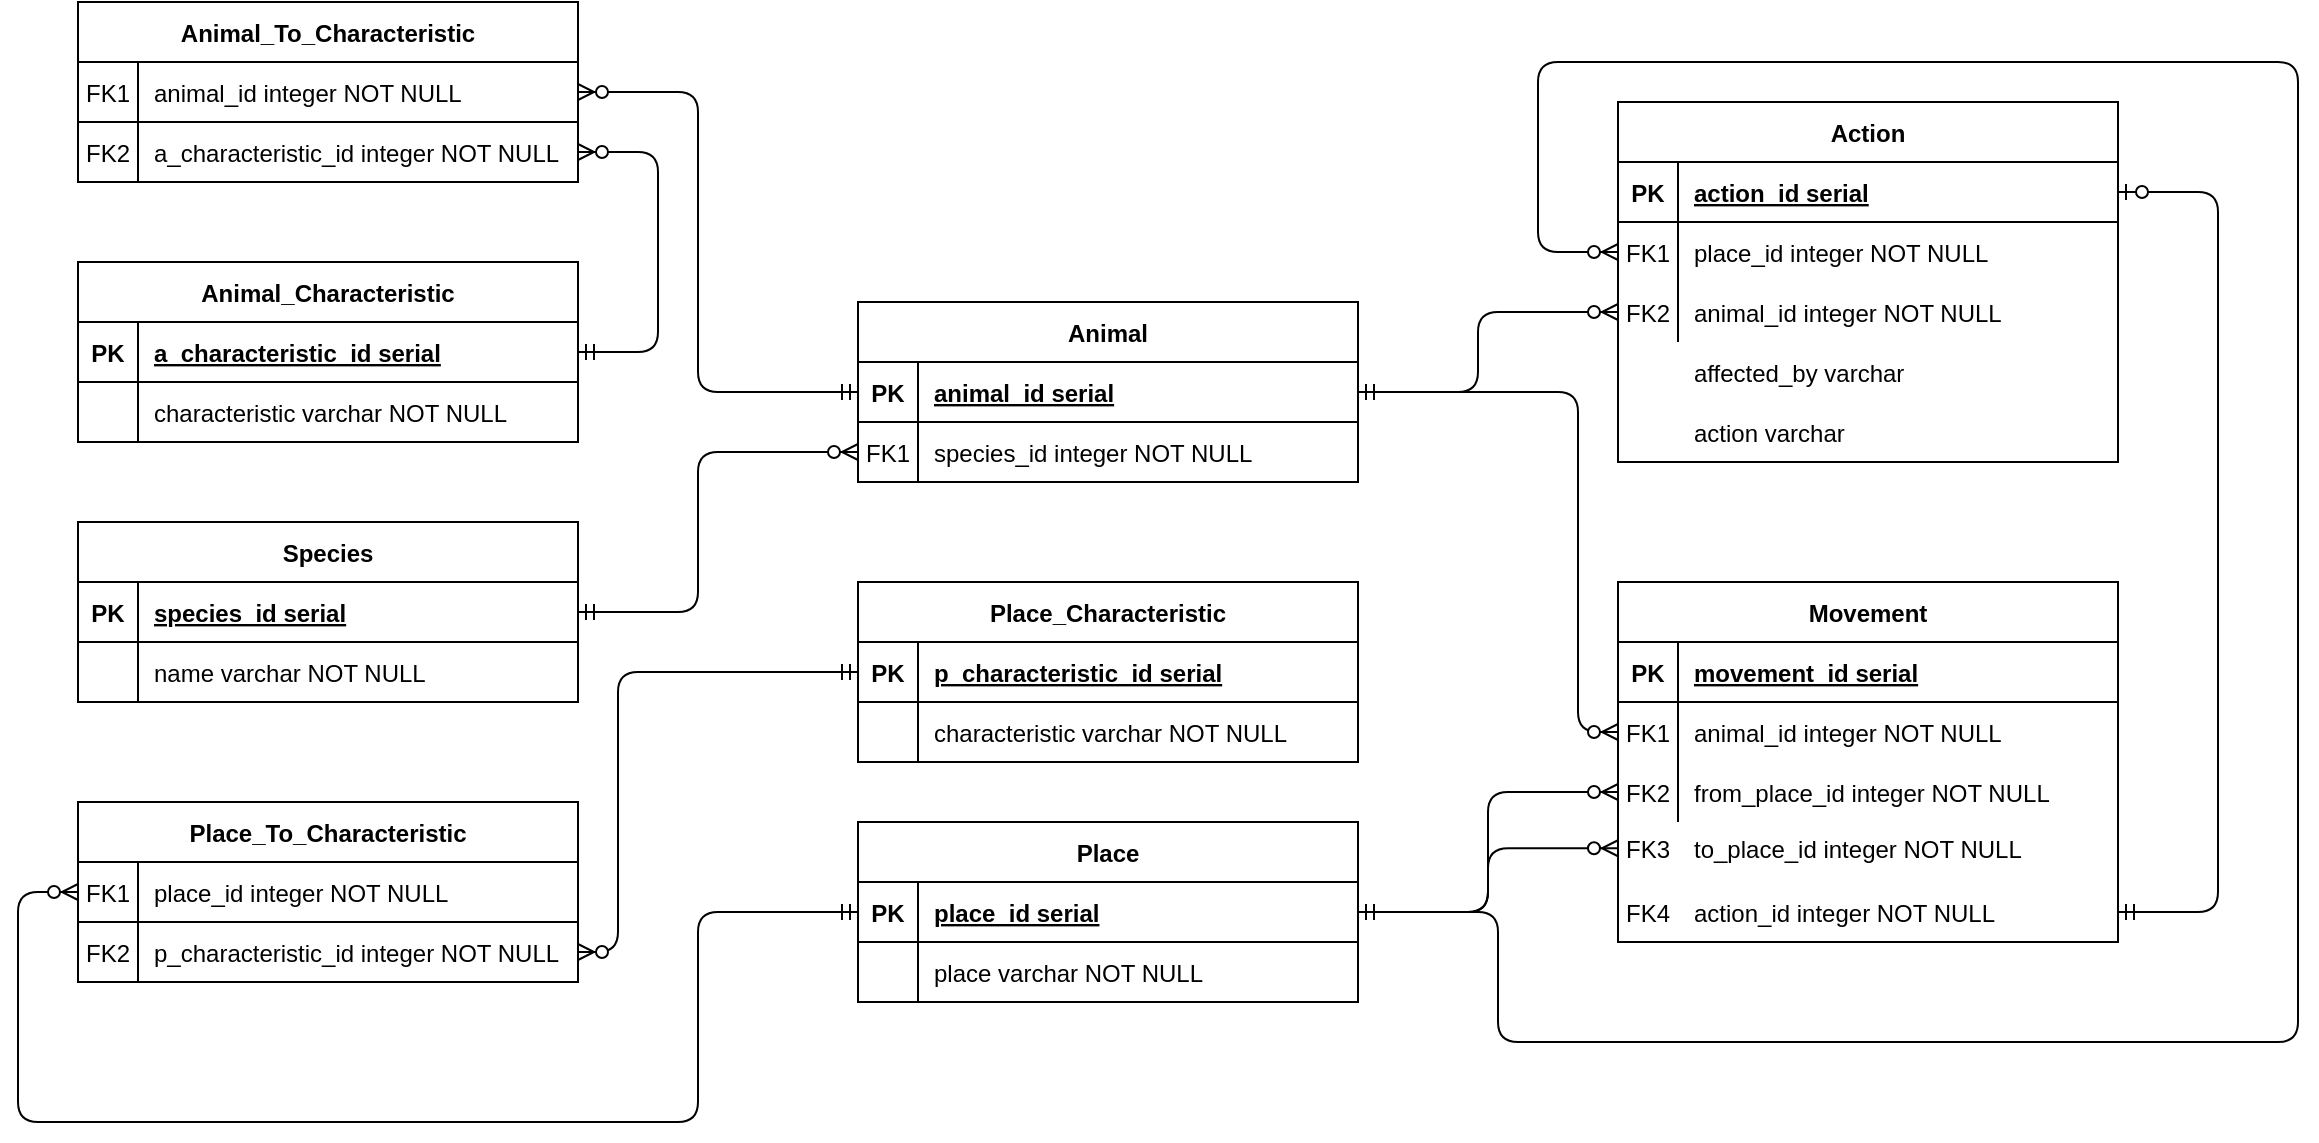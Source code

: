 <mxfile version="14.1.2" type="device"><diagram id="R2lEEEUBdFMjLlhIrx00" name="Page-1"><mxGraphModel dx="1186" dy="795" grid="1" gridSize="10" guides="1" tooltips="1" connect="1" arrows="1" fold="1" page="1" pageScale="1" pageWidth="850" pageHeight="1100" math="0" shadow="0" extFonts="Permanent Marker^https://fonts.googleapis.com/css?family=Permanent+Marker"><root><mxCell id="0"/><mxCell id="1" parent="0"/><mxCell id="C-vyLk0tnHw3VtMMgP7b-1" value="" style="edgeStyle=elbowEdgeStyle;endArrow=ERzeroToMany;startArrow=ERmandOne;endFill=1;startFill=0;" parent="1" source="C-vyLk0tnHw3VtMMgP7b-24" target="C-vyLk0tnHw3VtMMgP7b-6" edge="1"><mxGeometry width="100" height="100" relative="1" as="geometry"><mxPoint x="340" y="720" as="sourcePoint"/><mxPoint x="440" y="620" as="targetPoint"/><Array as="points"><mxPoint x="360" y="300"/></Array></mxGeometry></mxCell><mxCell id="VIDRpoivAp7pqc54edCs-44" value="" style="edgeStyle=elbowEdgeStyle;endArrow=ERzeroToMany;startArrow=ERmandOne;endFill=1;startFill=0;exitX=1;exitY=0.5;exitDx=0;exitDy=0;entryX=0;entryY=0.5;entryDx=0;entryDy=0;" parent="1" source="C-vyLk0tnHw3VtMMgP7b-3" target="VIDRpoivAp7pqc54edCs-38" edge="1"><mxGeometry width="100" height="100" relative="1" as="geometry"><mxPoint x="730" y="190" as="sourcePoint"/><mxPoint x="760" y="290" as="targetPoint"/><Array as="points"><mxPoint x="800" y="320"/></Array></mxGeometry></mxCell><mxCell id="VIDRpoivAp7pqc54edCs-47" value="" style="group" parent="1" vertex="1" connectable="0"><mxGeometry x="440" y="190" width="250" height="120" as="geometry"/></mxCell><mxCell id="VIDRpoivAp7pqc54edCs-46" value="" style="group" parent="VIDRpoivAp7pqc54edCs-47" vertex="1" connectable="0"><mxGeometry width="250.0" height="120" as="geometry"/></mxCell><mxCell id="VIDRpoivAp7pqc54edCs-45" value="" style="group" parent="VIDRpoivAp7pqc54edCs-46" vertex="1" connectable="0"><mxGeometry width="250.0" height="120" as="geometry"/></mxCell><mxCell id="C-vyLk0tnHw3VtMMgP7b-2" value="Animal" style="shape=table;startSize=30;container=1;collapsible=1;childLayout=tableLayout;fixedRows=1;rowLines=0;fontStyle=1;align=center;resizeLast=1;" parent="VIDRpoivAp7pqc54edCs-45" vertex="1"><mxGeometry width="250.0" height="90" as="geometry"/></mxCell><mxCell id="C-vyLk0tnHw3VtMMgP7b-3" value="" style="shape=partialRectangle;collapsible=0;dropTarget=0;pointerEvents=0;fillColor=none;points=[[0,0.5],[1,0.5]];portConstraint=eastwest;top=0;left=0;right=0;bottom=1;" parent="C-vyLk0tnHw3VtMMgP7b-2" vertex="1"><mxGeometry y="30" width="250.0" height="30" as="geometry"/></mxCell><mxCell id="C-vyLk0tnHw3VtMMgP7b-4" value="PK" style="shape=partialRectangle;overflow=hidden;connectable=0;fillColor=none;top=0;left=0;bottom=0;right=0;fontStyle=1;" parent="C-vyLk0tnHw3VtMMgP7b-3" vertex="1"><mxGeometry width="30" height="30" as="geometry"/></mxCell><mxCell id="C-vyLk0tnHw3VtMMgP7b-5" value="animal_id serial" style="shape=partialRectangle;overflow=hidden;connectable=0;fillColor=none;top=0;left=0;bottom=0;right=0;align=left;spacingLeft=6;fontStyle=5;" parent="C-vyLk0tnHw3VtMMgP7b-3" vertex="1"><mxGeometry x="30" width="220.0" height="30" as="geometry"/></mxCell><mxCell id="C-vyLk0tnHw3VtMMgP7b-6" value="" style="shape=partialRectangle;collapsible=0;dropTarget=0;pointerEvents=0;fillColor=none;points=[[0,0.5],[1,0.5]];portConstraint=eastwest;top=0;left=0;right=0;bottom=0;" parent="C-vyLk0tnHw3VtMMgP7b-2" vertex="1"><mxGeometry y="60" width="250.0" height="30" as="geometry"/></mxCell><mxCell id="C-vyLk0tnHw3VtMMgP7b-7" value="FK1" style="shape=partialRectangle;overflow=hidden;connectable=0;fillColor=none;top=0;left=0;bottom=0;right=0;" parent="C-vyLk0tnHw3VtMMgP7b-6" vertex="1"><mxGeometry width="30" height="30" as="geometry"/></mxCell><mxCell id="C-vyLk0tnHw3VtMMgP7b-8" value="species_id integer NOT NULL" style="shape=partialRectangle;overflow=hidden;connectable=0;fillColor=none;top=0;left=0;bottom=0;right=0;align=left;spacingLeft=6;" parent="C-vyLk0tnHw3VtMMgP7b-6" vertex="1"><mxGeometry x="30" width="220.0" height="30" as="geometry"/></mxCell><mxCell id="VIDRpoivAp7pqc54edCs-53" value="" style="group" parent="1" vertex="1" connectable="0"><mxGeometry x="820" y="330" width="250" height="200" as="geometry"/></mxCell><mxCell id="VIDRpoivAp7pqc54edCs-34" value="Movement" style="shape=table;startSize=30;container=1;collapsible=1;childLayout=tableLayout;fixedRows=1;rowLines=0;fontStyle=1;align=center;resizeLast=1;" parent="VIDRpoivAp7pqc54edCs-53" vertex="1"><mxGeometry width="250" height="180" as="geometry"/></mxCell><mxCell id="VIDRpoivAp7pqc54edCs-35" value="" style="shape=partialRectangle;collapsible=0;dropTarget=0;pointerEvents=0;fillColor=none;points=[[0,0.5],[1,0.5]];portConstraint=eastwest;top=0;left=0;right=0;bottom=1;" parent="VIDRpoivAp7pqc54edCs-34" vertex="1"><mxGeometry y="30" width="250" height="30" as="geometry"/></mxCell><mxCell id="VIDRpoivAp7pqc54edCs-36" value="PK" style="shape=partialRectangle;overflow=hidden;connectable=0;fillColor=none;top=0;left=0;bottom=0;right=0;fontStyle=1;" parent="VIDRpoivAp7pqc54edCs-35" vertex="1"><mxGeometry width="30" height="30" as="geometry"/></mxCell><mxCell id="VIDRpoivAp7pqc54edCs-37" value="movement_id serial" style="shape=partialRectangle;overflow=hidden;connectable=0;fillColor=none;top=0;left=0;bottom=0;right=0;align=left;spacingLeft=6;fontStyle=5;" parent="VIDRpoivAp7pqc54edCs-35" vertex="1"><mxGeometry x="30" width="220" height="30" as="geometry"/></mxCell><mxCell id="VIDRpoivAp7pqc54edCs-38" value="" style="shape=partialRectangle;collapsible=0;dropTarget=0;pointerEvents=0;fillColor=none;points=[[0,0.5],[1,0.5]];portConstraint=eastwest;top=0;left=0;right=0;bottom=0;" parent="VIDRpoivAp7pqc54edCs-34" vertex="1"><mxGeometry y="60" width="250" height="30" as="geometry"/></mxCell><mxCell id="VIDRpoivAp7pqc54edCs-39" value="FK1" style="shape=partialRectangle;overflow=hidden;connectable=0;fillColor=none;top=0;left=0;bottom=0;right=0;" parent="VIDRpoivAp7pqc54edCs-38" vertex="1"><mxGeometry width="30" height="30" as="geometry"/></mxCell><mxCell id="VIDRpoivAp7pqc54edCs-40" value="animal_id integer NOT NULL" style="shape=partialRectangle;overflow=hidden;connectable=0;fillColor=none;top=0;left=0;bottom=0;right=0;align=left;spacingLeft=6;" parent="VIDRpoivAp7pqc54edCs-38" vertex="1"><mxGeometry x="30" width="220" height="30" as="geometry"/></mxCell><mxCell id="VIDRpoivAp7pqc54edCs-41" value="" style="shape=partialRectangle;collapsible=0;dropTarget=0;pointerEvents=0;fillColor=none;points=[[0,0.5],[1,0.5]];portConstraint=eastwest;top=0;left=0;right=0;bottom=0;" parent="VIDRpoivAp7pqc54edCs-34" vertex="1"><mxGeometry y="90" width="250" height="30" as="geometry"/></mxCell><mxCell id="VIDRpoivAp7pqc54edCs-42" value="FK2" style="shape=partialRectangle;overflow=hidden;connectable=0;fillColor=none;top=0;left=0;bottom=0;right=0;" parent="VIDRpoivAp7pqc54edCs-41" vertex="1"><mxGeometry width="30" height="30" as="geometry"/></mxCell><mxCell id="VIDRpoivAp7pqc54edCs-43" value="from_place_id integer NOT NULL" style="shape=partialRectangle;overflow=hidden;connectable=0;fillColor=none;top=0;left=0;bottom=0;right=0;align=left;spacingLeft=6;" parent="VIDRpoivAp7pqc54edCs-41" vertex="1"><mxGeometry x="30" width="220" height="30" as="geometry"/></mxCell><mxCell id="VIDRpoivAp7pqc54edCs-57" value="" style="group" parent="VIDRpoivAp7pqc54edCs-53" vertex="1" connectable="0"><mxGeometry y="116.25" width="250" height="33.75" as="geometry"/></mxCell><mxCell id="VIDRpoivAp7pqc54edCs-52" value="" style="shape=partialRectangle;overflow=hidden;connectable=0;fillColor=none;top=0;left=0;bottom=0;right=0;align=left;spacingLeft=6;" parent="VIDRpoivAp7pqc54edCs-57" vertex="1"><mxGeometry x="30" width="220" height="33.75" as="geometry"/></mxCell><mxCell id="YUMsRJ_L7lV90eIa87UH-4" value="" style="shape=partialRectangle;collapsible=0;dropTarget=0;pointerEvents=0;fillColor=none;points=[[0,0.5],[1,0.5]];portConstraint=eastwest;top=0;left=0;right=0;bottom=0;" parent="VIDRpoivAp7pqc54edCs-57" vertex="1"><mxGeometry width="250" height="33.75" as="geometry"/></mxCell><mxCell id="YUMsRJ_L7lV90eIa87UH-5" value="FK3" style="shape=partialRectangle;overflow=hidden;connectable=0;fillColor=none;top=0;left=0;bottom=0;right=0;" parent="YUMsRJ_L7lV90eIa87UH-4" vertex="1"><mxGeometry width="30" height="33.75" as="geometry"/></mxCell><mxCell id="YUMsRJ_L7lV90eIa87UH-6" value="to_place_id integer NOT NULL" style="shape=partialRectangle;overflow=hidden;connectable=0;fillColor=none;top=0;left=0;bottom=0;right=0;align=left;spacingLeft=6;" parent="YUMsRJ_L7lV90eIa87UH-4" vertex="1"><mxGeometry x="30" width="220" height="33.75" as="geometry"/></mxCell><mxCell id="YUMsRJ_L7lV90eIa87UH-7" value="" style="group" parent="VIDRpoivAp7pqc54edCs-53" vertex="1" connectable="0"><mxGeometry y="150" width="250" height="30" as="geometry"/></mxCell><mxCell id="YUMsRJ_L7lV90eIa87UH-8" value="" style="shape=partialRectangle;overflow=hidden;connectable=0;fillColor=none;top=0;left=0;bottom=0;right=0;align=left;spacingLeft=6;" parent="YUMsRJ_L7lV90eIa87UH-7" vertex="1"><mxGeometry x="30" width="220" height="30" as="geometry"/></mxCell><mxCell id="YUMsRJ_L7lV90eIa87UH-9" value="" style="shape=partialRectangle;collapsible=0;dropTarget=0;pointerEvents=0;fillColor=none;points=[[0,0.5],[1,0.5]];portConstraint=eastwest;top=0;left=0;right=0;bottom=0;" parent="YUMsRJ_L7lV90eIa87UH-7" vertex="1"><mxGeometry width="250" height="30" as="geometry"/></mxCell><mxCell id="YUMsRJ_L7lV90eIa87UH-10" value="FK4" style="shape=partialRectangle;overflow=hidden;connectable=0;fillColor=none;top=0;left=0;bottom=0;right=0;" parent="YUMsRJ_L7lV90eIa87UH-9" vertex="1"><mxGeometry width="30" height="30" as="geometry"/></mxCell><mxCell id="YUMsRJ_L7lV90eIa87UH-11" value="action_id integer NOT NULL" style="shape=partialRectangle;overflow=hidden;connectable=0;fillColor=none;top=0;left=0;bottom=0;right=0;align=left;spacingLeft=6;" parent="YUMsRJ_L7lV90eIa87UH-9" vertex="1"><mxGeometry x="30" width="220" height="30" as="geometry"/></mxCell><mxCell id="VIDRpoivAp7pqc54edCs-55" value="" style="edgeStyle=elbowEdgeStyle;endArrow=ERzeroToMany;startArrow=ERmandOne;endFill=1;startFill=0;exitX=1;exitY=0.5;exitDx=0;exitDy=0;entryX=0;entryY=0.5;entryDx=0;entryDy=0;" parent="1" source="VIDRpoivAp7pqc54edCs-15" target="VIDRpoivAp7pqc54edCs-41" edge="1"><mxGeometry width="100" height="100" relative="1" as="geometry"><mxPoint x="730" y="410" as="sourcePoint"/><mxPoint x="840" y="530.0" as="targetPoint"/></mxGeometry></mxCell><mxCell id="VIDRpoivAp7pqc54edCs-56" value="" style="edgeStyle=elbowEdgeStyle;endArrow=ERzeroToMany;startArrow=ERmandOne;endFill=1;startFill=0;exitX=1;exitY=0.5;exitDx=0;exitDy=0;entryX=0;entryY=0.5;entryDx=0;entryDy=0;" parent="1" source="VIDRpoivAp7pqc54edCs-15" target="YUMsRJ_L7lV90eIa87UH-4" edge="1"><mxGeometry width="100" height="100" relative="1" as="geometry"><mxPoint x="700" y="375.0" as="sourcePoint"/><mxPoint x="800" y="310" as="targetPoint"/></mxGeometry></mxCell><mxCell id="VIDRpoivAp7pqc54edCs-1" value="Animal_To_Characteristic" style="shape=table;startSize=30;container=1;collapsible=1;childLayout=tableLayout;fixedRows=1;rowLines=0;fontStyle=1;align=center;resizeLast=1;fontSize=12;" parent="1" vertex="1"><mxGeometry x="50" y="40" width="250" height="90" as="geometry"/></mxCell><mxCell id="VIDRpoivAp7pqc54edCs-2" value="" style="shape=partialRectangle;collapsible=0;dropTarget=0;pointerEvents=0;fillColor=none;points=[[0,0.5],[1,0.5]];portConstraint=eastwest;top=0;left=0;right=0;bottom=1;" parent="VIDRpoivAp7pqc54edCs-1" vertex="1"><mxGeometry y="30" width="250" height="30" as="geometry"/></mxCell><mxCell id="VIDRpoivAp7pqc54edCs-3" value="FK1" style="shape=partialRectangle;overflow=hidden;connectable=0;fillColor=none;top=0;left=0;bottom=0;right=0;fontStyle=0;" parent="VIDRpoivAp7pqc54edCs-2" vertex="1"><mxGeometry width="30" height="30" as="geometry"/></mxCell><mxCell id="VIDRpoivAp7pqc54edCs-4" value="animal_id integer NOT NULL" style="shape=partialRectangle;overflow=hidden;connectable=0;fillColor=none;top=0;left=0;bottom=0;right=0;align=left;spacingLeft=6;fontStyle=0;" parent="VIDRpoivAp7pqc54edCs-2" vertex="1"><mxGeometry x="30" width="220" height="30" as="geometry"/></mxCell><mxCell id="VIDRpoivAp7pqc54edCs-5" value="" style="shape=partialRectangle;collapsible=0;dropTarget=0;pointerEvents=0;fillColor=none;points=[[0,0.5],[1,0.5]];portConstraint=eastwest;top=0;left=0;right=0;bottom=0;" parent="VIDRpoivAp7pqc54edCs-1" vertex="1"><mxGeometry y="60" width="250" height="30" as="geometry"/></mxCell><mxCell id="VIDRpoivAp7pqc54edCs-6" value="FK2" style="shape=partialRectangle;overflow=hidden;connectable=0;fillColor=none;top=0;left=0;bottom=0;right=0;" parent="VIDRpoivAp7pqc54edCs-5" vertex="1"><mxGeometry width="30" height="30" as="geometry"/></mxCell><mxCell id="VIDRpoivAp7pqc54edCs-7" value="a_characteristic_id integer NOT NULL" style="shape=partialRectangle;overflow=hidden;connectable=0;fillColor=none;top=0;left=0;bottom=0;right=0;align=left;spacingLeft=6;" parent="VIDRpoivAp7pqc54edCs-5" vertex="1"><mxGeometry x="30" width="220" height="30" as="geometry"/></mxCell><mxCell id="wjkkdb-Ymctrz7XaawtN-1" value="Animal_Characteristic" style="shape=table;startSize=30;container=1;collapsible=1;childLayout=tableLayout;fixedRows=1;rowLines=0;fontStyle=1;align=center;resizeLast=1;fontSize=12;" parent="1" vertex="1"><mxGeometry x="50" y="170" width="250" height="90" as="geometry"/></mxCell><mxCell id="wjkkdb-Ymctrz7XaawtN-2" value="" style="shape=partialRectangle;collapsible=0;dropTarget=0;pointerEvents=0;fillColor=none;points=[[0,0.5],[1,0.5]];portConstraint=eastwest;top=0;left=0;right=0;bottom=1;" parent="wjkkdb-Ymctrz7XaawtN-1" vertex="1"><mxGeometry y="30" width="250" height="30" as="geometry"/></mxCell><mxCell id="wjkkdb-Ymctrz7XaawtN-3" value="PK" style="shape=partialRectangle;overflow=hidden;connectable=0;fillColor=none;top=0;left=0;bottom=0;right=0;fontStyle=1;" parent="wjkkdb-Ymctrz7XaawtN-2" vertex="1"><mxGeometry width="30" height="30" as="geometry"/></mxCell><mxCell id="wjkkdb-Ymctrz7XaawtN-4" value="a_characteristic_id serial" style="shape=partialRectangle;overflow=hidden;connectable=0;fillColor=none;top=0;left=0;bottom=0;right=0;align=left;spacingLeft=6;fontStyle=5;" parent="wjkkdb-Ymctrz7XaawtN-2" vertex="1"><mxGeometry x="30" width="220" height="30" as="geometry"/></mxCell><mxCell id="wjkkdb-Ymctrz7XaawtN-5" value="" style="shape=partialRectangle;collapsible=0;dropTarget=0;pointerEvents=0;fillColor=none;points=[[0,0.5],[1,0.5]];portConstraint=eastwest;top=0;left=0;right=0;bottom=0;" parent="wjkkdb-Ymctrz7XaawtN-1" vertex="1"><mxGeometry y="60" width="250" height="30" as="geometry"/></mxCell><mxCell id="wjkkdb-Ymctrz7XaawtN-6" value="" style="shape=partialRectangle;overflow=hidden;connectable=0;fillColor=none;top=0;left=0;bottom=0;right=0;" parent="wjkkdb-Ymctrz7XaawtN-5" vertex="1"><mxGeometry width="30" height="30" as="geometry"/></mxCell><mxCell id="wjkkdb-Ymctrz7XaawtN-7" value="characteristic varchar NOT NULL" style="shape=partialRectangle;overflow=hidden;connectable=0;fillColor=none;top=0;left=0;bottom=0;right=0;align=left;spacingLeft=6;" parent="wjkkdb-Ymctrz7XaawtN-5" vertex="1"><mxGeometry x="30" width="220" height="30" as="geometry"/></mxCell><mxCell id="C-vyLk0tnHw3VtMMgP7b-23" value="Species" style="shape=table;startSize=30;container=1;collapsible=1;childLayout=tableLayout;fixedRows=1;rowLines=0;fontStyle=1;align=center;resizeLast=1;" parent="1" vertex="1"><mxGeometry x="50" y="300" width="250" height="90" as="geometry"/></mxCell><mxCell id="C-vyLk0tnHw3VtMMgP7b-24" value="" style="shape=partialRectangle;collapsible=0;dropTarget=0;pointerEvents=0;fillColor=none;points=[[0,0.5],[1,0.5]];portConstraint=eastwest;top=0;left=0;right=0;bottom=1;" parent="C-vyLk0tnHw3VtMMgP7b-23" vertex="1"><mxGeometry y="30" width="250" height="30" as="geometry"/></mxCell><mxCell id="C-vyLk0tnHw3VtMMgP7b-25" value="PK" style="shape=partialRectangle;overflow=hidden;connectable=0;fillColor=none;top=0;left=0;bottom=0;right=0;fontStyle=1;" parent="C-vyLk0tnHw3VtMMgP7b-24" vertex="1"><mxGeometry width="30" height="30" as="geometry"/></mxCell><mxCell id="C-vyLk0tnHw3VtMMgP7b-26" value="species_id serial" style="shape=partialRectangle;overflow=hidden;connectable=0;fillColor=none;top=0;left=0;bottom=0;right=0;align=left;spacingLeft=6;fontStyle=5;" parent="C-vyLk0tnHw3VtMMgP7b-24" vertex="1"><mxGeometry x="30" width="220" height="30" as="geometry"/></mxCell><mxCell id="C-vyLk0tnHw3VtMMgP7b-27" value="" style="shape=partialRectangle;collapsible=0;dropTarget=0;pointerEvents=0;fillColor=none;points=[[0,0.5],[1,0.5]];portConstraint=eastwest;top=0;left=0;right=0;bottom=0;" parent="C-vyLk0tnHw3VtMMgP7b-23" vertex="1"><mxGeometry y="60" width="250" height="30" as="geometry"/></mxCell><mxCell id="C-vyLk0tnHw3VtMMgP7b-28" value="" style="shape=partialRectangle;overflow=hidden;connectable=0;fillColor=none;top=0;left=0;bottom=0;right=0;" parent="C-vyLk0tnHw3VtMMgP7b-27" vertex="1"><mxGeometry width="30" height="30" as="geometry"/></mxCell><mxCell id="C-vyLk0tnHw3VtMMgP7b-29" value="name varchar NOT NULL" style="shape=partialRectangle;overflow=hidden;connectable=0;fillColor=none;top=0;left=0;bottom=0;right=0;align=left;spacingLeft=6;" parent="C-vyLk0tnHw3VtMMgP7b-27" vertex="1"><mxGeometry x="30" width="220" height="30" as="geometry"/></mxCell><mxCell id="wjkkdb-Ymctrz7XaawtN-8" value="" style="edgeStyle=elbowEdgeStyle;endArrow=ERmandOne;startArrow=ERzeroToMany;endFill=0;startFill=1;exitX=1;exitY=0.5;exitDx=0;exitDy=0;entryX=0;entryY=0.5;entryDx=0;entryDy=0;" parent="1" source="VIDRpoivAp7pqc54edCs-2" target="C-vyLk0tnHw3VtMMgP7b-3" edge="1"><mxGeometry width="100" height="100" relative="1" as="geometry"><mxPoint x="350" y="90.0" as="sourcePoint"/><mxPoint x="490" y="10.0" as="targetPoint"/><Array as="points"><mxPoint x="360" y="160"/></Array></mxGeometry></mxCell><mxCell id="wjkkdb-Ymctrz7XaawtN-9" value="" style="edgeStyle=elbowEdgeStyle;endArrow=ERmandOne;startArrow=ERzeroToMany;endFill=0;startFill=1;exitX=1;exitY=0.5;exitDx=0;exitDy=0;entryX=1;entryY=0.5;entryDx=0;entryDy=0;" parent="1" source="VIDRpoivAp7pqc54edCs-5" target="wjkkdb-Ymctrz7XaawtN-2" edge="1"><mxGeometry width="100" height="100" relative="1" as="geometry"><mxPoint x="400" y="10" as="sourcePoint"/><mxPoint x="540" y="160.0" as="targetPoint"/><Array as="points"><mxPoint x="340" y="170"/></Array></mxGeometry></mxCell><mxCell id="wjkkdb-Ymctrz7XaawtN-10" value="Place_To_Characteristic" style="shape=table;startSize=30;container=1;collapsible=1;childLayout=tableLayout;fixedRows=1;rowLines=0;fontStyle=1;align=center;resizeLast=1;" parent="1" vertex="1"><mxGeometry x="50" y="440" width="250" height="90" as="geometry"/></mxCell><mxCell id="wjkkdb-Ymctrz7XaawtN-11" value="" style="shape=partialRectangle;collapsible=0;dropTarget=0;pointerEvents=0;fillColor=none;points=[[0,0.5],[1,0.5]];portConstraint=eastwest;top=0;left=0;right=0;bottom=1;fontStyle=1" parent="wjkkdb-Ymctrz7XaawtN-10" vertex="1"><mxGeometry y="30" width="250" height="30" as="geometry"/></mxCell><mxCell id="wjkkdb-Ymctrz7XaawtN-12" value="FK1" style="shape=partialRectangle;overflow=hidden;connectable=0;fillColor=none;top=0;left=0;bottom=0;right=0;fontStyle=0;" parent="wjkkdb-Ymctrz7XaawtN-11" vertex="1"><mxGeometry width="30" height="30" as="geometry"/></mxCell><mxCell id="wjkkdb-Ymctrz7XaawtN-13" value="place_id integer NOT NULL" style="shape=partialRectangle;overflow=hidden;connectable=0;fillColor=none;top=0;left=0;bottom=0;right=0;align=left;spacingLeft=6;fontStyle=0;" parent="wjkkdb-Ymctrz7XaawtN-11" vertex="1"><mxGeometry x="30" width="220" height="30" as="geometry"/></mxCell><mxCell id="wjkkdb-Ymctrz7XaawtN-14" value="" style="shape=partialRectangle;collapsible=0;dropTarget=0;pointerEvents=0;fillColor=none;points=[[0,0.5],[1,0.5]];portConstraint=eastwest;top=0;left=0;right=0;bottom=0;" parent="wjkkdb-Ymctrz7XaawtN-10" vertex="1"><mxGeometry y="60" width="250" height="30" as="geometry"/></mxCell><mxCell id="wjkkdb-Ymctrz7XaawtN-15" value="FK2" style="shape=partialRectangle;overflow=hidden;connectable=0;fillColor=none;top=0;left=0;bottom=0;right=0;" parent="wjkkdb-Ymctrz7XaawtN-14" vertex="1"><mxGeometry width="30" height="30" as="geometry"/></mxCell><mxCell id="wjkkdb-Ymctrz7XaawtN-16" value="p_characteristic_id integer NOT NULL" style="shape=partialRectangle;overflow=hidden;connectable=0;fillColor=none;top=0;left=0;bottom=0;right=0;align=left;spacingLeft=6;" parent="wjkkdb-Ymctrz7XaawtN-14" vertex="1"><mxGeometry x="30" width="220" height="30" as="geometry"/></mxCell><mxCell id="wjkkdb-Ymctrz7XaawtN-17" value="" style="endArrow=ERzeroToMany;startArrow=ERmandOne;endFill=1;startFill=0;exitX=0;exitY=0.5;exitDx=0;exitDy=0;entryX=0;entryY=0.5;entryDx=0;entryDy=0;" parent="1" source="VIDRpoivAp7pqc54edCs-15" target="wjkkdb-Ymctrz7XaawtN-11" edge="1"><mxGeometry width="100" height="100" relative="1" as="geometry"><mxPoint x="300" y="440.0" as="sourcePoint"/><mxPoint x="270" y="580" as="targetPoint"/><Array as="points"><mxPoint x="360" y="495"/><mxPoint x="360" y="600"/><mxPoint x="20" y="600"/><mxPoint x="20" y="485"/></Array></mxGeometry></mxCell><mxCell id="wjkkdb-Ymctrz7XaawtN-18" value="" style="edgeStyle=elbowEdgeStyle;endArrow=ERzeroToMany;startArrow=ERmandOne;endFill=1;startFill=0;entryX=1;entryY=0.5;entryDx=0;entryDy=0;exitX=0;exitY=0.5;exitDx=0;exitDy=0;" parent="1" source="VIDRpoivAp7pqc54edCs-25" target="wjkkdb-Ymctrz7XaawtN-14" edge="1"><mxGeometry width="100" height="100" relative="1" as="geometry"><mxPoint x="310" y="620" as="sourcePoint"/><mxPoint x="450" y="500.0" as="targetPoint"/><Array as="points"><mxPoint x="320" y="450"/></Array></mxGeometry></mxCell><mxCell id="YUMsRJ_L7lV90eIa87UH-13" value="Action" style="shape=table;startSize=30;container=1;collapsible=1;childLayout=tableLayout;fixedRows=1;rowLines=0;fontStyle=1;align=center;resizeLast=1;" parent="1" vertex="1"><mxGeometry x="820" y="90" width="250" height="180" as="geometry"/></mxCell><mxCell id="YUMsRJ_L7lV90eIa87UH-14" value="" style="shape=partialRectangle;collapsible=0;dropTarget=0;pointerEvents=0;fillColor=none;points=[[0,0.5],[1,0.5]];portConstraint=eastwest;top=0;left=0;right=0;bottom=1;" parent="YUMsRJ_L7lV90eIa87UH-13" vertex="1"><mxGeometry y="30" width="250" height="30" as="geometry"/></mxCell><mxCell id="YUMsRJ_L7lV90eIa87UH-15" value="PK" style="shape=partialRectangle;overflow=hidden;connectable=0;fillColor=none;top=0;left=0;bottom=0;right=0;fontStyle=1;" parent="YUMsRJ_L7lV90eIa87UH-14" vertex="1"><mxGeometry width="30" height="30" as="geometry"/></mxCell><mxCell id="YUMsRJ_L7lV90eIa87UH-16" value="action_id serial" style="shape=partialRectangle;overflow=hidden;connectable=0;fillColor=none;top=0;left=0;bottom=0;right=0;align=left;spacingLeft=6;fontStyle=5;" parent="YUMsRJ_L7lV90eIa87UH-14" vertex="1"><mxGeometry x="30" width="220" height="30" as="geometry"/></mxCell><mxCell id="YUMsRJ_L7lV90eIa87UH-17" value="" style="shape=partialRectangle;collapsible=0;dropTarget=0;pointerEvents=0;fillColor=none;points=[[0,0.5],[1,0.5]];portConstraint=eastwest;top=0;left=0;right=0;bottom=0;" parent="YUMsRJ_L7lV90eIa87UH-13" vertex="1"><mxGeometry y="60" width="250" height="30" as="geometry"/></mxCell><mxCell id="YUMsRJ_L7lV90eIa87UH-18" value="FK1" style="shape=partialRectangle;overflow=hidden;connectable=0;fillColor=none;top=0;left=0;bottom=0;right=0;" parent="YUMsRJ_L7lV90eIa87UH-17" vertex="1"><mxGeometry width="30" height="30" as="geometry"/></mxCell><mxCell id="YUMsRJ_L7lV90eIa87UH-19" value="place_id integer NOT NULL" style="shape=partialRectangle;overflow=hidden;connectable=0;fillColor=none;top=0;left=0;bottom=0;right=0;align=left;spacingLeft=6;" parent="YUMsRJ_L7lV90eIa87UH-17" vertex="1"><mxGeometry x="30" width="220" height="30" as="geometry"/></mxCell><mxCell id="YUMsRJ_L7lV90eIa87UH-20" value="" style="shape=partialRectangle;collapsible=0;dropTarget=0;pointerEvents=0;fillColor=none;points=[[0,0.5],[1,0.5]];portConstraint=eastwest;top=0;left=0;right=0;bottom=0;" parent="YUMsRJ_L7lV90eIa87UH-13" vertex="1"><mxGeometry y="90" width="250" height="30" as="geometry"/></mxCell><mxCell id="YUMsRJ_L7lV90eIa87UH-21" value="FK2" style="shape=partialRectangle;overflow=hidden;connectable=0;fillColor=none;top=0;left=0;bottom=0;right=0;" parent="YUMsRJ_L7lV90eIa87UH-20" vertex="1"><mxGeometry width="30" height="30" as="geometry"/></mxCell><mxCell id="YUMsRJ_L7lV90eIa87UH-22" value="animal_id integer NOT NULL" style="shape=partialRectangle;overflow=hidden;connectable=0;fillColor=none;top=0;left=0;bottom=0;right=0;align=left;spacingLeft=6;" parent="YUMsRJ_L7lV90eIa87UH-20" vertex="1"><mxGeometry x="30" width="220" height="30" as="geometry"/></mxCell><mxCell id="YUMsRJ_L7lV90eIa87UH-33" value="affected_by varchar" style="shape=partialRectangle;overflow=hidden;connectable=0;fillColor=none;top=0;left=0;bottom=0;right=0;align=left;spacingLeft=6;" parent="1" vertex="1"><mxGeometry x="850" y="210" width="220" height="30" as="geometry"/></mxCell><mxCell id="YUMsRJ_L7lV90eIa87UH-34" value="" style="edgeStyle=elbowEdgeStyle;endArrow=ERmandOne;startArrow=ERzeroToOne;endFill=0;startFill=1;exitX=1;exitY=0.5;exitDx=0;exitDy=0;entryX=1;entryY=0.5;entryDx=0;entryDy=0;" parent="1" source="YUMsRJ_L7lV90eIa87UH-14" target="YUMsRJ_L7lV90eIa87UH-9" edge="1"><mxGeometry width="100" height="100" relative="1" as="geometry"><mxPoint x="1100" y="140.0" as="sourcePoint"/><mxPoint x="1230" y="310" as="targetPoint"/><Array as="points"><mxPoint x="1120" y="320"/></Array></mxGeometry></mxCell><mxCell id="YUMsRJ_L7lV90eIa87UH-35" value="" style="edgeStyle=elbowEdgeStyle;endArrow=ERmandOne;startArrow=ERzeroToMany;endFill=0;startFill=1;exitX=0;exitY=0.5;exitDx=0;exitDy=0;entryX=1;entryY=0.5;entryDx=0;entryDy=0;" parent="1" source="YUMsRJ_L7lV90eIa87UH-20" target="C-vyLk0tnHw3VtMMgP7b-3" edge="1"><mxGeometry width="100" height="100" relative="1" as="geometry"><mxPoint x="700" y="-30" as="sourcePoint"/><mxPoint x="700" y="330" as="targetPoint"/><Array as="points"><mxPoint x="750" y="195"/></Array></mxGeometry></mxCell><mxCell id="VIDRpoivAp7pqc54edCs-24" value="Place_Characteristic" style="shape=table;startSize=30;container=1;collapsible=1;childLayout=tableLayout;fixedRows=1;rowLines=0;fontStyle=1;align=center;resizeLast=1;" parent="1" vertex="1"><mxGeometry x="440" y="330" width="250" height="90" as="geometry"/></mxCell><mxCell id="VIDRpoivAp7pqc54edCs-25" value="" style="shape=partialRectangle;collapsible=0;dropTarget=0;pointerEvents=0;fillColor=none;points=[[0,0.5],[1,0.5]];portConstraint=eastwest;top=0;left=0;right=0;bottom=1;" parent="VIDRpoivAp7pqc54edCs-24" vertex="1"><mxGeometry y="30" width="250" height="30" as="geometry"/></mxCell><mxCell id="VIDRpoivAp7pqc54edCs-26" value="PK" style="shape=partialRectangle;overflow=hidden;connectable=0;fillColor=none;top=0;left=0;bottom=0;right=0;fontStyle=1;" parent="VIDRpoivAp7pqc54edCs-25" vertex="1"><mxGeometry width="30" height="30" as="geometry"/></mxCell><mxCell id="VIDRpoivAp7pqc54edCs-27" value="p_characteristic_id serial" style="shape=partialRectangle;overflow=hidden;connectable=0;fillColor=none;top=0;left=0;bottom=0;right=0;align=left;spacingLeft=6;fontStyle=5;" parent="VIDRpoivAp7pqc54edCs-25" vertex="1"><mxGeometry x="30" width="220" height="30" as="geometry"/></mxCell><mxCell id="VIDRpoivAp7pqc54edCs-31" value="" style="shape=partialRectangle;collapsible=0;dropTarget=0;pointerEvents=0;fillColor=none;points=[[0,0.5],[1,0.5]];portConstraint=eastwest;top=0;left=0;right=0;bottom=0;" parent="VIDRpoivAp7pqc54edCs-24" vertex="1"><mxGeometry y="60" width="250" height="30" as="geometry"/></mxCell><mxCell id="VIDRpoivAp7pqc54edCs-32" value="" style="shape=partialRectangle;overflow=hidden;connectable=0;fillColor=none;top=0;left=0;bottom=0;right=0;" parent="VIDRpoivAp7pqc54edCs-31" vertex="1"><mxGeometry width="30" height="30" as="geometry"/></mxCell><mxCell id="VIDRpoivAp7pqc54edCs-33" value="characteristic varchar NOT NULL" style="shape=partialRectangle;overflow=hidden;connectable=0;fillColor=none;top=0;left=0;bottom=0;right=0;align=left;spacingLeft=6;" parent="VIDRpoivAp7pqc54edCs-31" vertex="1"><mxGeometry x="30" width="220" height="30" as="geometry"/></mxCell><mxCell id="VIDRpoivAp7pqc54edCs-14" value="Place" style="shape=table;startSize=30;container=1;collapsible=1;childLayout=tableLayout;fixedRows=1;rowLines=0;fontStyle=1;align=center;resizeLast=1;" parent="1" vertex="1"><mxGeometry x="440" y="450" width="250" height="90" as="geometry"/></mxCell><mxCell id="VIDRpoivAp7pqc54edCs-15" value="" style="shape=partialRectangle;collapsible=0;dropTarget=0;pointerEvents=0;fillColor=none;points=[[0,0.5],[1,0.5]];portConstraint=eastwest;top=0;left=0;right=0;bottom=1;" parent="VIDRpoivAp7pqc54edCs-14" vertex="1"><mxGeometry y="30" width="250" height="30" as="geometry"/></mxCell><mxCell id="VIDRpoivAp7pqc54edCs-16" value="PK" style="shape=partialRectangle;overflow=hidden;connectable=0;fillColor=none;top=0;left=0;bottom=0;right=0;fontStyle=1;" parent="VIDRpoivAp7pqc54edCs-15" vertex="1"><mxGeometry width="30" height="30" as="geometry"/></mxCell><mxCell id="VIDRpoivAp7pqc54edCs-17" value="place_id serial" style="shape=partialRectangle;overflow=hidden;connectable=0;fillColor=none;top=0;left=0;bottom=0;right=0;align=left;spacingLeft=6;fontStyle=5;" parent="VIDRpoivAp7pqc54edCs-15" vertex="1"><mxGeometry x="30" width="220" height="30" as="geometry"/></mxCell><mxCell id="VIDRpoivAp7pqc54edCs-21" value="" style="shape=partialRectangle;collapsible=0;dropTarget=0;pointerEvents=0;fillColor=none;points=[[0,0.5],[1,0.5]];portConstraint=eastwest;top=0;left=0;right=0;bottom=0;" parent="VIDRpoivAp7pqc54edCs-14" vertex="1"><mxGeometry y="60" width="250" height="30" as="geometry"/></mxCell><mxCell id="VIDRpoivAp7pqc54edCs-22" value="" style="shape=partialRectangle;overflow=hidden;connectable=0;fillColor=none;top=0;left=0;bottom=0;right=0;" parent="VIDRpoivAp7pqc54edCs-21" vertex="1"><mxGeometry width="30" height="30" as="geometry"/></mxCell><mxCell id="VIDRpoivAp7pqc54edCs-23" value="place varchar NOT NULL" style="shape=partialRectangle;overflow=hidden;connectable=0;fillColor=none;top=0;left=0;bottom=0;right=0;align=left;spacingLeft=6;" parent="VIDRpoivAp7pqc54edCs-21" vertex="1"><mxGeometry x="30" width="220" height="30" as="geometry"/></mxCell><mxCell id="YUMsRJ_L7lV90eIa87UH-36" value="" style="endArrow=ERmandOne;startArrow=ERzeroToMany;endFill=0;startFill=1;exitX=0;exitY=0.5;exitDx=0;exitDy=0;entryX=1;entryY=0.5;entryDx=0;entryDy=0;" parent="1" source="YUMsRJ_L7lV90eIa87UH-17" target="VIDRpoivAp7pqc54edCs-15" edge="1"><mxGeometry width="100" height="100" relative="1" as="geometry"><mxPoint x="1140" y="180" as="sourcePoint"/><mxPoint x="1140" y="540" as="targetPoint"/><Array as="points"><mxPoint x="780" y="165"/><mxPoint x="780" y="70"/><mxPoint x="1160" y="70"/><mxPoint x="1160" y="560"/><mxPoint x="760" y="560"/><mxPoint x="760" y="495"/></Array></mxGeometry></mxCell><mxCell id="YUMsRJ_L7lV90eIa87UH-37" value="action varchar" style="shape=partialRectangle;overflow=hidden;connectable=0;fillColor=none;top=0;left=0;bottom=0;right=0;align=left;spacingLeft=6;" parent="1" vertex="1"><mxGeometry x="850" y="240" width="220" height="30" as="geometry"/></mxCell></root></mxGraphModel></diagram></mxfile>